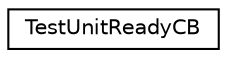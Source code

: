 digraph "Graphical Class Hierarchy"
{
  edge [fontname="Helvetica",fontsize="10",labelfontname="Helvetica",labelfontsize="10"];
  node [fontname="Helvetica",fontsize="10",shape=record];
  rankdir="LR";
  Node1 [label="TestUnitReadyCB",height=0.2,width=0.4,color="black", fillcolor="white", style="filled",URL="$struct_test_unit_ready_c_b.html"];
}
